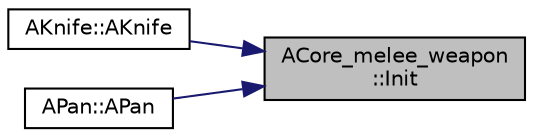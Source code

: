 digraph "ACore_melee_weapon::Init"
{
 // LATEX_PDF_SIZE
  edge [fontname="Helvetica",fontsize="10",labelfontname="Helvetica",labelfontsize="10"];
  node [fontname="Helvetica",fontsize="10",shape=record];
  rankdir="RL";
  Node1 [label="ACore_melee_weapon\l::Init",height=0.2,width=0.4,color="black", fillcolor="grey75", style="filled", fontcolor="black",tooltip="근접 무기 초기화"];
  Node1 -> Node2 [dir="back",color="midnightblue",fontsize="10",style="solid",fontname="Helvetica"];
  Node2 [label="AKnife::AKnife",height=0.2,width=0.4,color="black", fillcolor="white", style="filled",URL="$class_a_knife.html#a2e260742acf59df3b55d41987f1527cb",tooltip=" "];
  Node1 -> Node3 [dir="back",color="midnightblue",fontsize="10",style="solid",fontname="Helvetica"];
  Node3 [label="APan::APan",height=0.2,width=0.4,color="black", fillcolor="white", style="filled",URL="$class_a_pan.html#aa8e0c7152a642c782a924f2d1a406d27",tooltip=" "];
}
